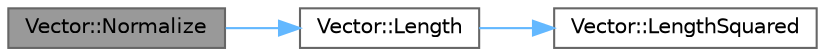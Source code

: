 digraph "Vector::Normalize"
{
 // LATEX_PDF_SIZE
  bgcolor="transparent";
  edge [fontname=Helvetica,fontsize=10,labelfontname=Helvetica,labelfontsize=10];
  node [fontname=Helvetica,fontsize=10,shape=box,height=0.2,width=0.4];
  rankdir="LR";
  Node1 [id="Node000001",label="Vector::Normalize",height=0.2,width=0.4,color="gray40", fillcolor="grey60", style="filled", fontcolor="black",tooltip=" "];
  Node1 -> Node2 [id="edge1_Node000001_Node000002",color="steelblue1",style="solid",tooltip=" "];
  Node2 [id="Node000002",label="Vector::Length",height=0.2,width=0.4,color="grey40", fillcolor="white", style="filled",URL="$struct_vector.html#ad6627aefb18a1321357f19b3ad79f91a",tooltip=" "];
  Node2 -> Node3 [id="edge2_Node000002_Node000003",color="steelblue1",style="solid",tooltip=" "];
  Node3 [id="Node000003",label="Vector::LengthSquared",height=0.2,width=0.4,color="grey40", fillcolor="white", style="filled",URL="$struct_vector.html#af4b9dc31a206c39d3387bc5594f694b4",tooltip=" "];
}
